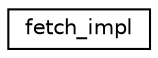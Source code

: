 digraph G
{
  edge [fontname="Helvetica",fontsize="10",labelfontname="Helvetica",labelfontsize="10"];
  node [fontname="Helvetica",fontsize="10",shape=record];
  rankdir=LR;
  Node1 [label="fetch_impl",height=0.2,width=0.4,color="black", fillcolor="white", style="filled",URL="$classfetch__impl.html"];
}
